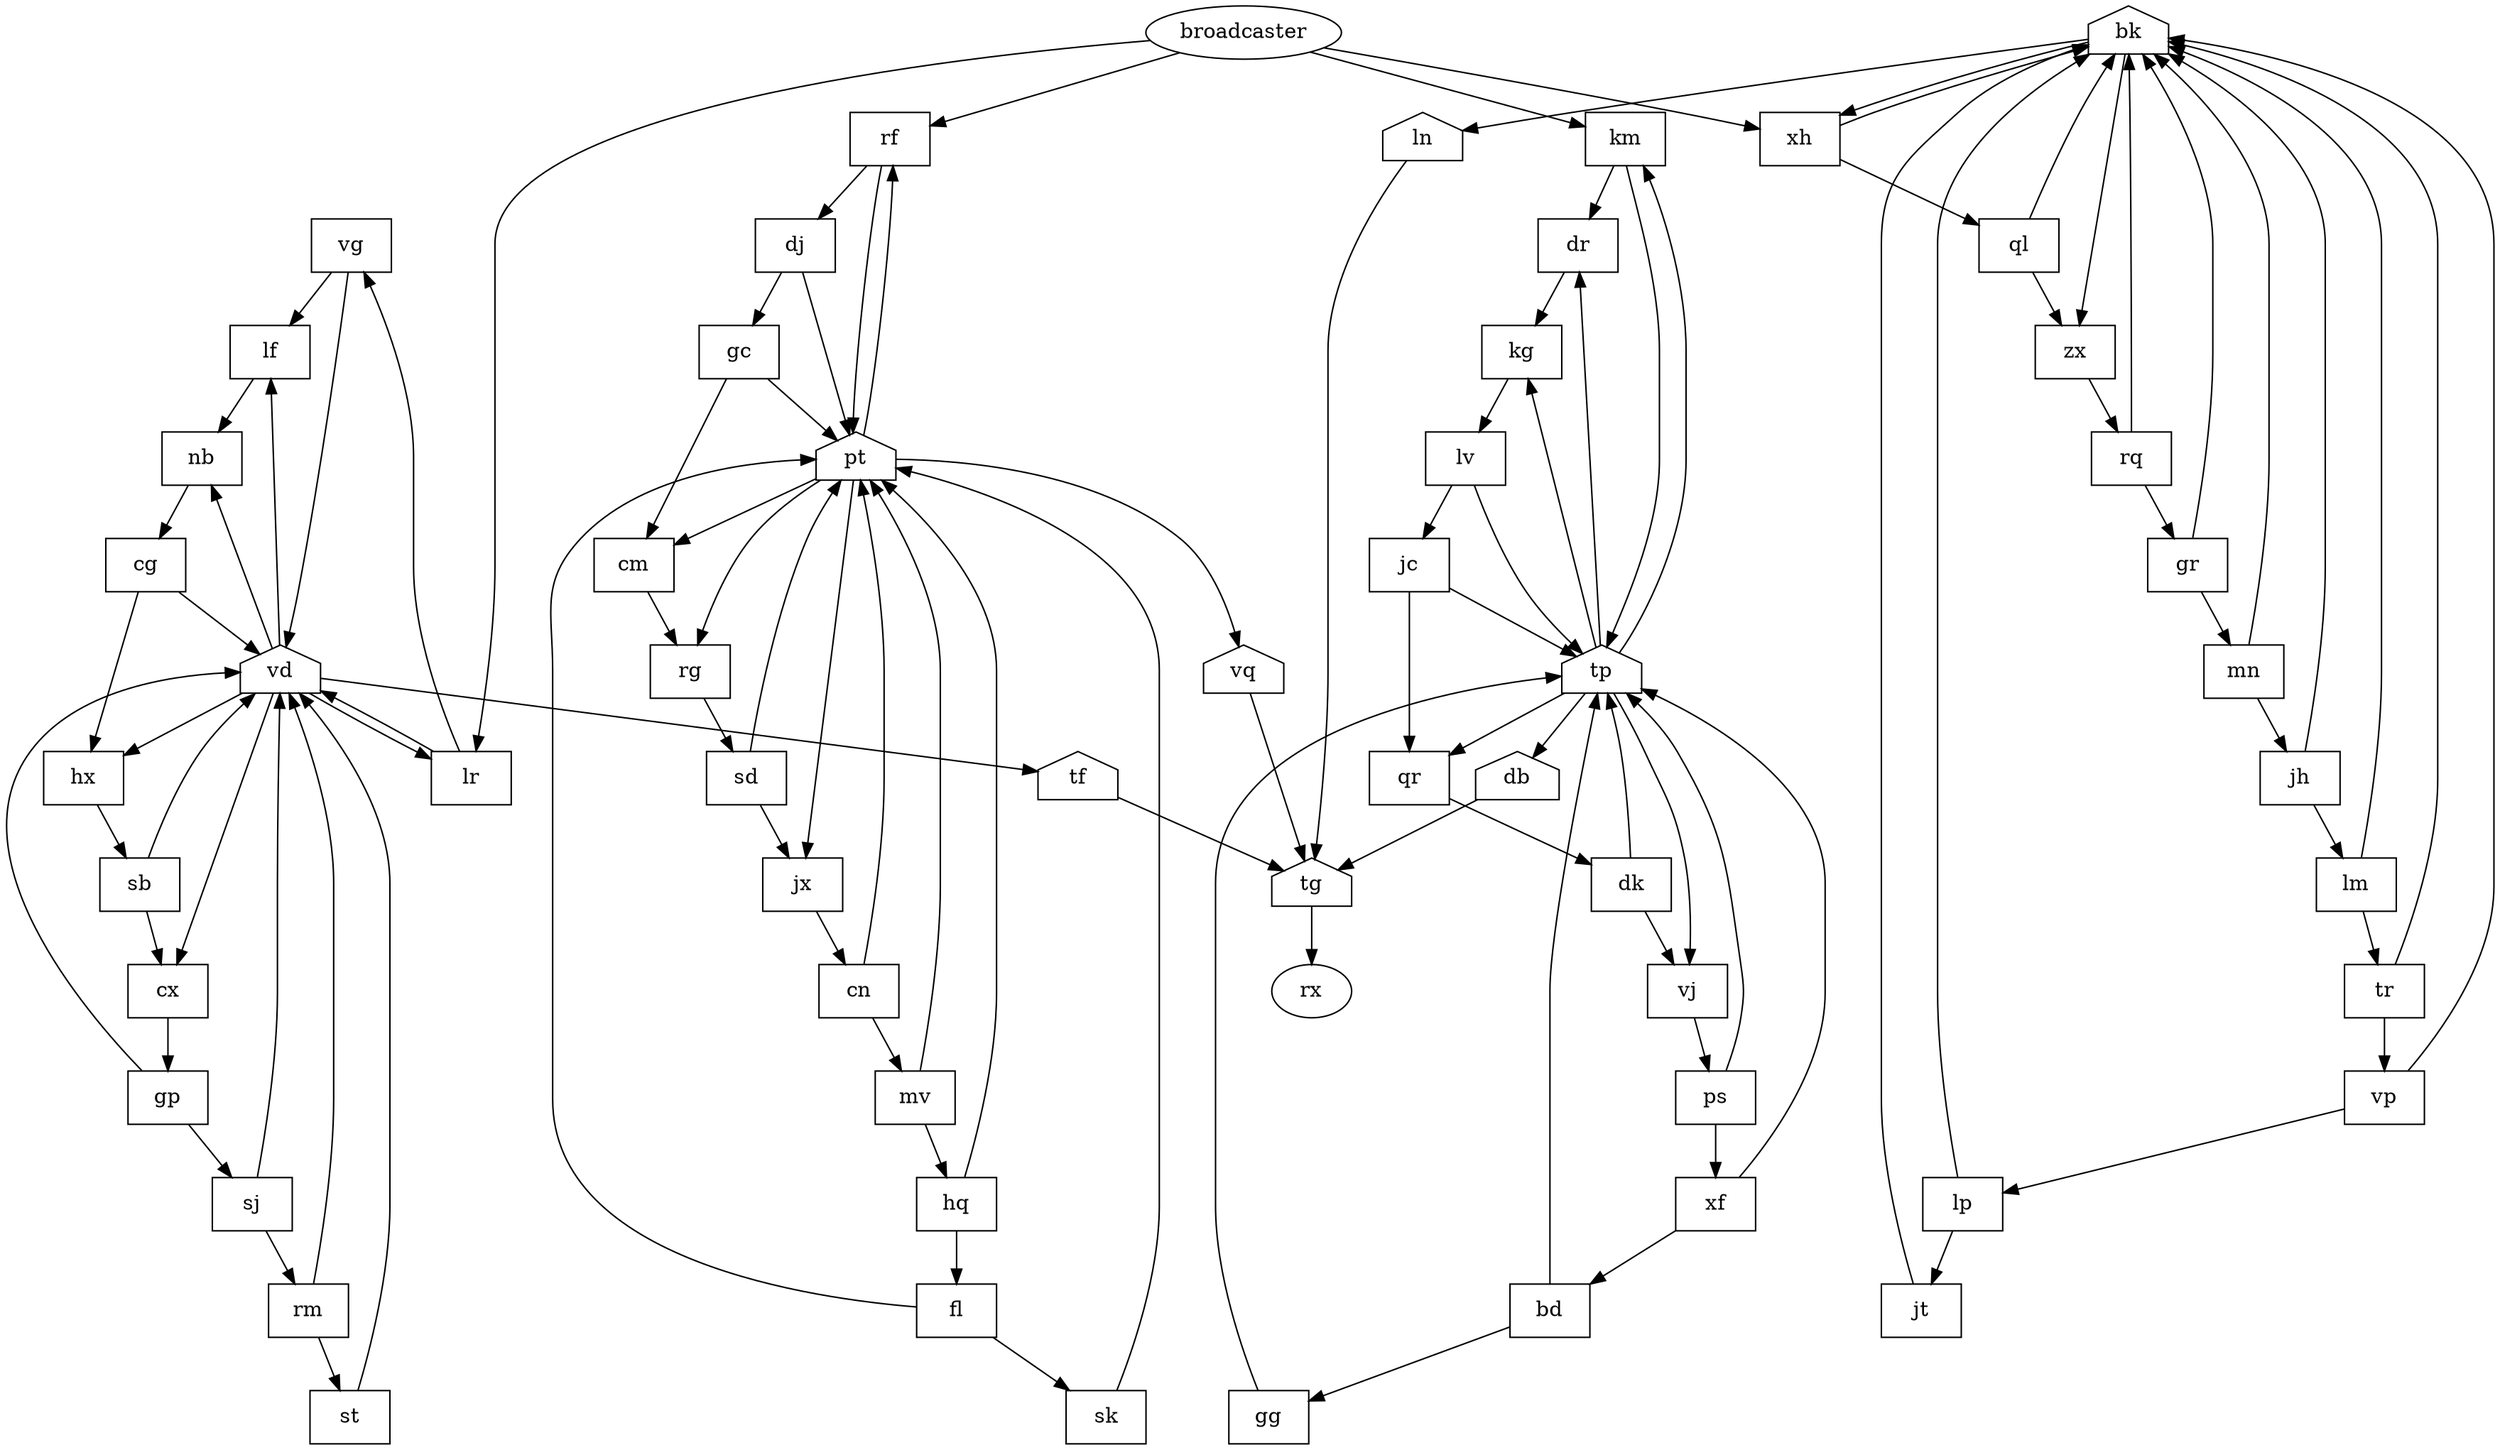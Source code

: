 digraph {
	vg [shape="box"]
	vg -> { lf vd }
	dr [shape="box"]
	dr -> { kg }
	cn [shape="box"]
	cn -> { mv pt }
	rq [shape="box"]
	rq -> { bk gr }
	vp [shape="box"]
	vp -> { lp bk }
	kg [shape="box"]
	kg -> { lv }
	lv [shape="box"]
	lv -> { jc tp }
	sj [shape="box"]
	sj -> { rm vd }
	jc [shape="box"]
	jc -> { tp qr }
	km [shape="box"]
	km -> { tp dr }
	jx [shape="box"]
	jx -> { cn }
	vd [shape="house"]
	vd -> { tf lf nb cx hx lr }
	lp [shape="box"]
	lp -> { jt bk }
	vj [shape="box"]
	vj -> { ps }
	broadcaster -> { km lr xh rf }
	dj [shape="box"]
	dj -> { pt gc }
	cg [shape="box"]
	cg -> { vd hx }
	ln [shape="house"]
	ln -> { tg }
	fl [shape="box"]
	fl -> { pt sk }
	lm [shape="box"]
	lm -> { tr bk }
	lr [shape="box"]
	lr -> { vd vg }
	pt [shape="house"]
	pt -> { vq rf cm jx rg }
	cx [shape="box"]
	cx -> { gp }
	gp [shape="box"]
	gp -> { vd sj }
	db [shape="house"]
	db -> { tg }
	st [shape="box"]
	st -> { vd }
	jt [shape="box"]
	jt -> { bk }
	jh [shape="box"]
	jh -> { lm bk }
	xf [shape="box"]
	xf -> { bd tp }
	gc [shape="box"]
	gc -> { cm pt }
	tp [shape="house"]
	tp -> { dr km kg db vj qr }
	ps [shape="box"]
	ps -> { xf tp }
	rf [shape="box"]
	rf -> { pt dj }
	lf [shape="box"]
	lf -> { nb }
	bd [shape="box"]
	bd -> { tp gg }
	dk [shape="box"]
	dk -> { tp vj }
	mn [shape="box"]
	mn -> { jh bk }
	tg [shape="house"]
	tg -> { rx }
	ql [shape="box"]
	ql -> { bk zx }
	tr [shape="box"]
	tr -> { bk vp }
	sk [shape="box"]
	sk -> { pt }
	nb [shape="box"]
	nb -> { cg }
	sb [shape="box"]
	sb -> { vd cx }
	qr [shape="box"]
	qr -> { dk }
	xh [shape="box"]
	xh -> { bk ql }
	rg [shape="box"]
	rg -> { sd }
	hx [shape="box"]
	hx -> { sb }
	sd [shape="box"]
	sd -> { pt jx }
	gr [shape="box"]
	gr -> { bk mn }
	gg [shape="box"]
	gg -> { tp }
	zx [shape="box"]
	zx -> { rq }
	bk [shape="house"]
	bk -> { xh ln zx }
	rm [shape="box"]
	rm -> { st vd }
	hq [shape="box"]
	hq -> { fl pt }
	vq [shape="house"]
	vq -> { tg }
	cm [shape="box"]
	cm -> { rg }
	tf [shape="house"]
	tf -> { tg }
	mv [shape="box"]
	mv -> { pt hq }
}
